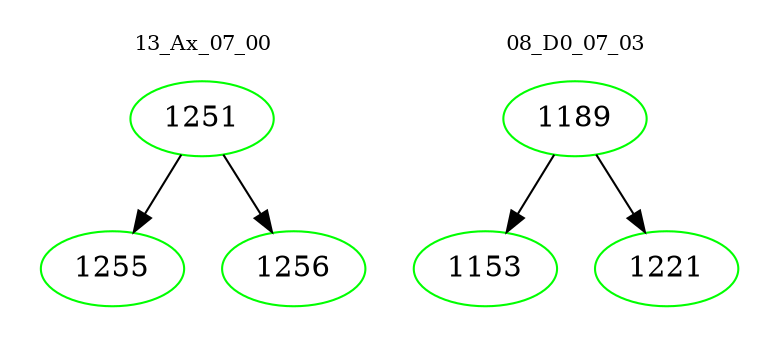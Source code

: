 digraph{
subgraph cluster_0 {
color = white
label = "13_Ax_07_00";
fontsize=10;
T0_1251 [label="1251", color="green"]
T0_1251 -> T0_1255 [color="black"]
T0_1255 [label="1255", color="green"]
T0_1251 -> T0_1256 [color="black"]
T0_1256 [label="1256", color="green"]
}
subgraph cluster_1 {
color = white
label = "08_D0_07_03";
fontsize=10;
T1_1189 [label="1189", color="green"]
T1_1189 -> T1_1153 [color="black"]
T1_1153 [label="1153", color="green"]
T1_1189 -> T1_1221 [color="black"]
T1_1221 [label="1221", color="green"]
}
}
